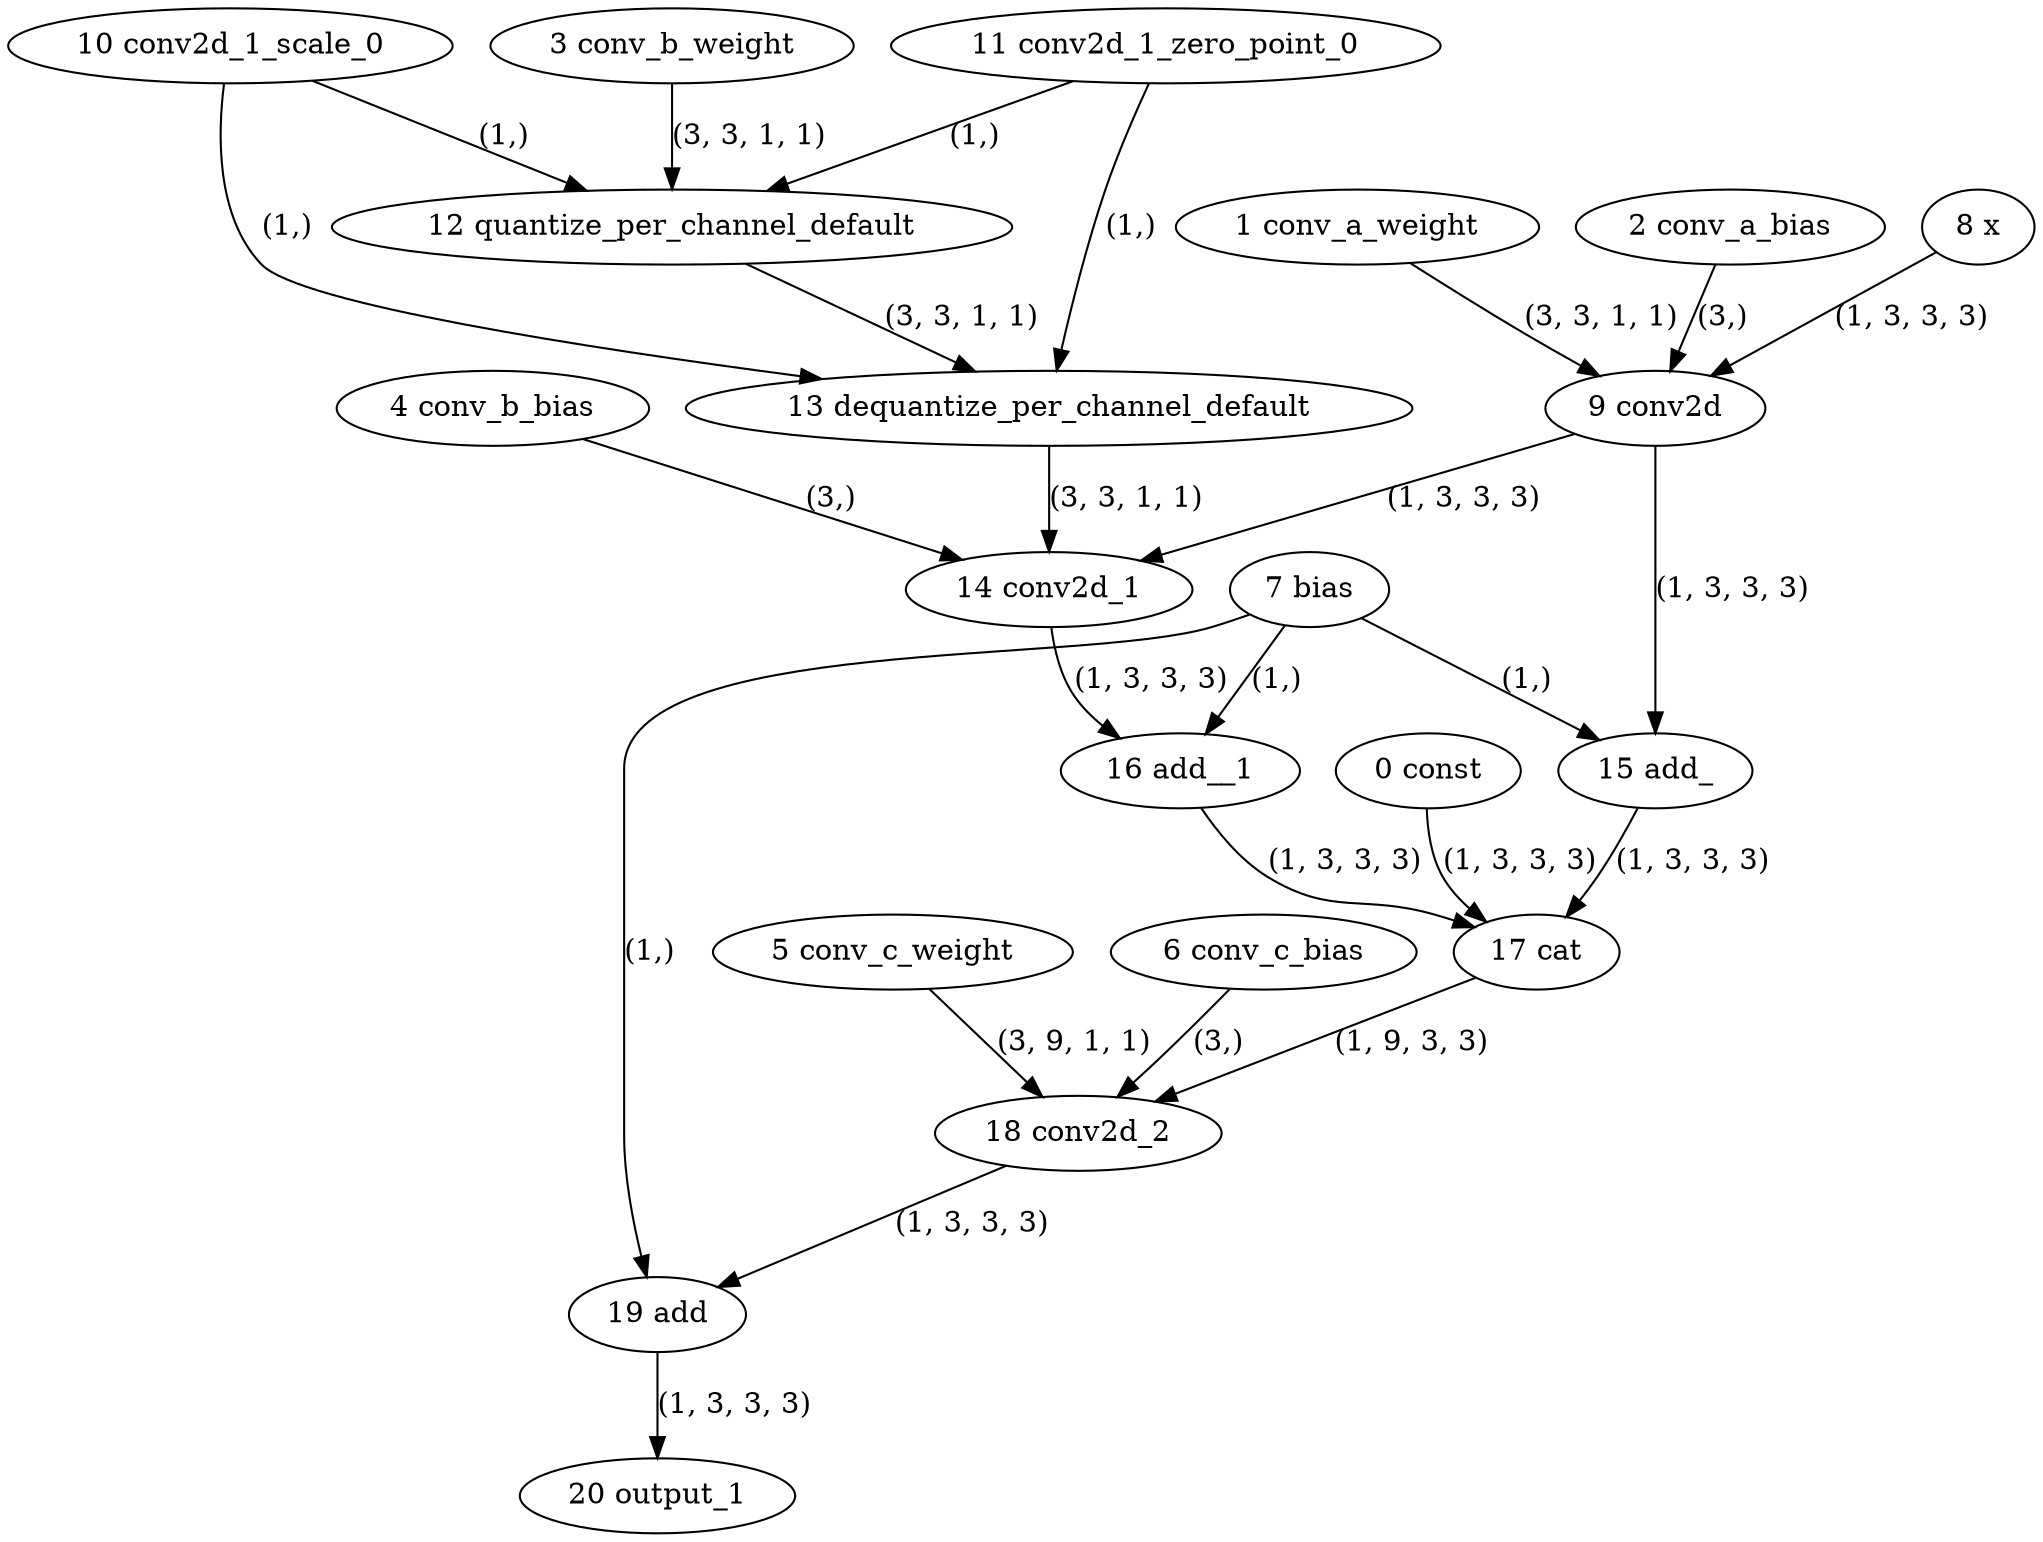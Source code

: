 strict digraph  {
"0 const" [id=0, type=get_attr];
"1 conv_a_weight" [id=1, type=get_attr];
"2 conv_a_bias" [id=2, type=get_attr];
"3 conv_b_weight" [id=3, type=get_attr];
"4 conv_b_bias" [id=4, type=get_attr];
"5 conv_c_weight" [id=5, type=get_attr];
"6 conv_c_bias" [id=6, type=get_attr];
"7 bias" [id=7, type=get_attr];
"8 x" [id=8, type=input];
"9 conv2d" [id=9, type=conv2d];
"10 conv2d_1_scale_0" [id=10, type=get_attr];
"11 conv2d_1_zero_point_0" [id=11, type=get_attr];
"12 quantize_per_channel_default" [id=12, type=quantize_per_channel];
"13 dequantize_per_channel_default" [id=13, type=dequantize_per_channel];
"14 conv2d_1" [id=14, type=conv2d];
"15 add_" [id=15, type=add_];
"16 add__1" [id=16, type=add_];
"17 cat" [id=17, type=cat];
"18 conv2d_2" [id=18, type=conv2d];
"19 add" [id=19, type=add];
"20 output_1" [id=20, type=output];
"0 const" -> "17 cat"  [label="(1, 3, 3, 3)", style=solid];
"1 conv_a_weight" -> "9 conv2d"  [label="(3, 3, 1, 1)", style=solid];
"2 conv_a_bias" -> "9 conv2d"  [label="(3,)", style=solid];
"3 conv_b_weight" -> "12 quantize_per_channel_default"  [label="(3, 3, 1, 1)", style=solid];
"4 conv_b_bias" -> "14 conv2d_1"  [label="(3,)", style=solid];
"5 conv_c_weight" -> "18 conv2d_2"  [label="(3, 9, 1, 1)", style=solid];
"6 conv_c_bias" -> "18 conv2d_2"  [label="(3,)", style=solid];
"7 bias" -> "15 add_"  [label="(1,)", style=solid];
"7 bias" -> "16 add__1"  [label="(1,)", style=solid];
"7 bias" -> "19 add"  [label="(1,)", style=solid];
"8 x" -> "9 conv2d"  [label="(1, 3, 3, 3)", style=solid];
"9 conv2d" -> "14 conv2d_1"  [label="(1, 3, 3, 3)", style=solid];
"9 conv2d" -> "15 add_"  [label="(1, 3, 3, 3)", style=solid];
"10 conv2d_1_scale_0" -> "12 quantize_per_channel_default"  [label="(1,)", style=solid];
"10 conv2d_1_scale_0" -> "13 dequantize_per_channel_default"  [label="(1,)", style=solid];
"11 conv2d_1_zero_point_0" -> "12 quantize_per_channel_default"  [label="(1,)", style=solid];
"11 conv2d_1_zero_point_0" -> "13 dequantize_per_channel_default"  [label="(1,)", style=solid];
"12 quantize_per_channel_default" -> "13 dequantize_per_channel_default"  [label="(3, 3, 1, 1)", style=solid];
"13 dequantize_per_channel_default" -> "14 conv2d_1"  [label="(3, 3, 1, 1)", style=solid];
"14 conv2d_1" -> "16 add__1"  [label="(1, 3, 3, 3)", style=solid];
"15 add_" -> "17 cat"  [label="(1, 3, 3, 3)", style=solid];
"16 add__1" -> "17 cat"  [label="(1, 3, 3, 3)", style=solid];
"17 cat" -> "18 conv2d_2"  [label="(1, 9, 3, 3)", style=solid];
"18 conv2d_2" -> "19 add"  [label="(1, 3, 3, 3)", style=solid];
"19 add" -> "20 output_1"  [label="(1, 3, 3, 3)", style=solid];
}
